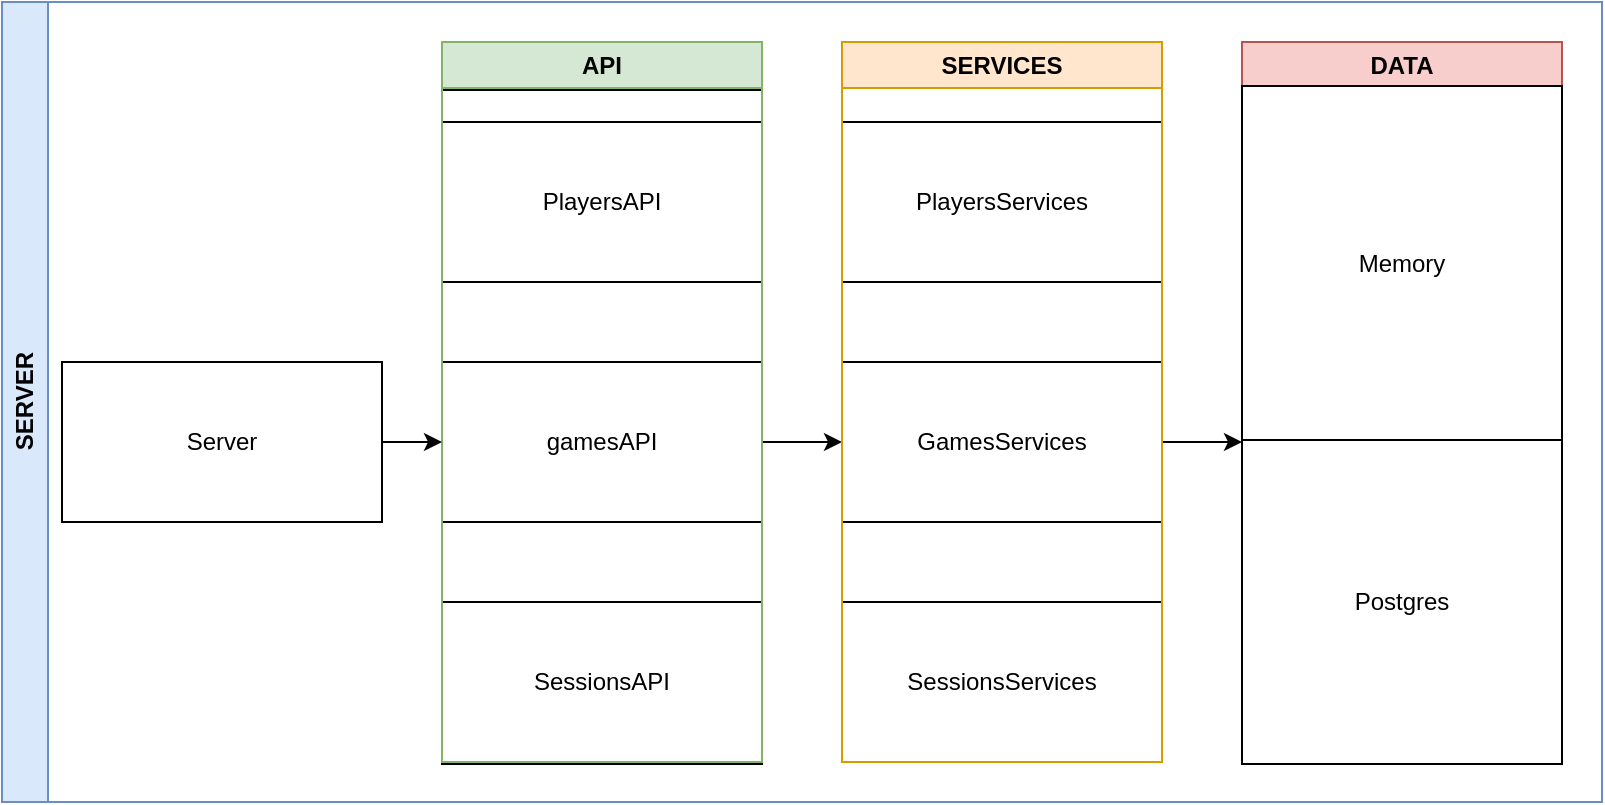<mxfile version="21.2.1" type="device">
  <diagram name="Página-1" id="9pI_9j59oDvoFk84XUo-">
    <mxGraphModel dx="1182" dy="723" grid="0" gridSize="10" guides="1" tooltips="1" connect="1" arrows="1" fold="1" page="0" pageScale="1" pageWidth="827" pageHeight="1169" background="none" math="0" shadow="0">
      <root>
        <mxCell id="0" />
        <mxCell id="1" parent="0" />
        <mxCell id="ZGOzC3T_o9DJFjdVKeZU-22" value="SERVER" style="swimlane;horizontal=0;whiteSpace=wrap;html=1;fillColor=#dae8fc;strokeColor=#6c8ebf;" vertex="1" parent="1">
          <mxGeometry width="800" height="400" as="geometry" />
        </mxCell>
        <mxCell id="ZGOzC3T_o9DJFjdVKeZU-32" value="-" style="rounded=0;whiteSpace=wrap;html=1;" vertex="1" parent="ZGOzC3T_o9DJFjdVKeZU-22">
          <mxGeometry x="420" y="43" width="160" height="337" as="geometry" />
        </mxCell>
        <mxCell id="ZGOzC3T_o9DJFjdVKeZU-30" value="-" style="rounded=0;whiteSpace=wrap;html=1;" vertex="1" parent="ZGOzC3T_o9DJFjdVKeZU-22">
          <mxGeometry x="220" y="44" width="160" height="337" as="geometry" />
        </mxCell>
        <mxCell id="ZGOzC3T_o9DJFjdVKeZU-2" value="PlayersAPI" style="rounded=0;whiteSpace=wrap;html=1;" vertex="1" parent="ZGOzC3T_o9DJFjdVKeZU-22">
          <mxGeometry x="220" y="60" width="160" height="80" as="geometry" />
        </mxCell>
        <mxCell id="ZGOzC3T_o9DJFjdVKeZU-28" style="edgeStyle=orthogonalEdgeStyle;rounded=0;orthogonalLoop=1;jettySize=auto;html=1;entryX=0;entryY=0.5;entryDx=0;entryDy=0;" edge="1" parent="ZGOzC3T_o9DJFjdVKeZU-22" source="ZGOzC3T_o9DJFjdVKeZU-3" target="ZGOzC3T_o9DJFjdVKeZU-6">
          <mxGeometry relative="1" as="geometry" />
        </mxCell>
        <mxCell id="ZGOzC3T_o9DJFjdVKeZU-3" value="gamesAPI" style="rounded=0;whiteSpace=wrap;html=1;" vertex="1" parent="ZGOzC3T_o9DJFjdVKeZU-22">
          <mxGeometry x="220" y="180" width="160" height="80" as="geometry" />
        </mxCell>
        <mxCell id="ZGOzC3T_o9DJFjdVKeZU-4" value="SessionsAPI" style="rounded=0;whiteSpace=wrap;html=1;" vertex="1" parent="ZGOzC3T_o9DJFjdVKeZU-22">
          <mxGeometry x="220" y="300" width="160" height="80" as="geometry" />
        </mxCell>
        <mxCell id="ZGOzC3T_o9DJFjdVKeZU-18" value="API" style="swimlane;whiteSpace=wrap;html=1;fillColor=#d5e8d4;strokeColor=#82b366;" vertex="1" parent="ZGOzC3T_o9DJFjdVKeZU-22">
          <mxGeometry x="220" y="20" width="160" height="360" as="geometry" />
        </mxCell>
        <mxCell id="ZGOzC3T_o9DJFjdVKeZU-5" value="PlayersServices" style="rounded=0;whiteSpace=wrap;html=1;" vertex="1" parent="ZGOzC3T_o9DJFjdVKeZU-22">
          <mxGeometry x="420" y="60" width="160" height="80" as="geometry" />
        </mxCell>
        <mxCell id="ZGOzC3T_o9DJFjdVKeZU-29" style="edgeStyle=orthogonalEdgeStyle;rounded=0;orthogonalLoop=1;jettySize=auto;html=1;" edge="1" parent="ZGOzC3T_o9DJFjdVKeZU-22" source="ZGOzC3T_o9DJFjdVKeZU-6">
          <mxGeometry relative="1" as="geometry">
            <mxPoint x="620" y="220" as="targetPoint" />
          </mxGeometry>
        </mxCell>
        <mxCell id="ZGOzC3T_o9DJFjdVKeZU-6" value="GamesServices" style="rounded=0;whiteSpace=wrap;html=1;" vertex="1" parent="ZGOzC3T_o9DJFjdVKeZU-22">
          <mxGeometry x="420" y="180" width="160" height="80" as="geometry" />
        </mxCell>
        <mxCell id="ZGOzC3T_o9DJFjdVKeZU-7" value="SessionsServices" style="rounded=0;whiteSpace=wrap;html=1;" vertex="1" parent="ZGOzC3T_o9DJFjdVKeZU-22">
          <mxGeometry x="420" y="300" width="160" height="80" as="geometry" />
        </mxCell>
        <mxCell id="ZGOzC3T_o9DJFjdVKeZU-20" value="SERVICES" style="swimlane;whiteSpace=wrap;html=1;fillColor=#ffe6cc;strokeColor=#d79b00;" vertex="1" parent="ZGOzC3T_o9DJFjdVKeZU-22">
          <mxGeometry x="420" y="20" width="160" height="360" as="geometry" />
        </mxCell>
        <mxCell id="ZGOzC3T_o9DJFjdVKeZU-21" value="DATA" style="swimlane;whiteSpace=wrap;html=1;fillColor=#f8cecc;strokeColor=#b85450;" vertex="1" parent="ZGOzC3T_o9DJFjdVKeZU-22">
          <mxGeometry x="620" y="20" width="160" height="361" as="geometry" />
        </mxCell>
        <mxCell id="ZGOzC3T_o9DJFjdVKeZU-12" value="Memory" style="rounded=0;whiteSpace=wrap;html=1;" vertex="1" parent="ZGOzC3T_o9DJFjdVKeZU-21">
          <mxGeometry y="22" width="160" height="177" as="geometry" />
        </mxCell>
        <mxCell id="ZGOzC3T_o9DJFjdVKeZU-13" value="Postgres" style="rounded=0;whiteSpace=wrap;html=1;" vertex="1" parent="ZGOzC3T_o9DJFjdVKeZU-21">
          <mxGeometry y="199" width="160" height="162" as="geometry" />
        </mxCell>
        <mxCell id="ZGOzC3T_o9DJFjdVKeZU-1" value="Server" style="rounded=0;whiteSpace=wrap;html=1;" vertex="1" parent="ZGOzC3T_o9DJFjdVKeZU-22">
          <mxGeometry x="30" y="180" width="160" height="80" as="geometry" />
        </mxCell>
        <mxCell id="ZGOzC3T_o9DJFjdVKeZU-27" value="" style="endArrow=classic;html=1;rounded=0;exitX=1;exitY=0.5;exitDx=0;exitDy=0;" edge="1" parent="1" source="ZGOzC3T_o9DJFjdVKeZU-1">
          <mxGeometry width="50" height="50" relative="1" as="geometry">
            <mxPoint x="390" y="370" as="sourcePoint" />
            <mxPoint x="220" y="220" as="targetPoint" />
          </mxGeometry>
        </mxCell>
      </root>
    </mxGraphModel>
  </diagram>
</mxfile>
